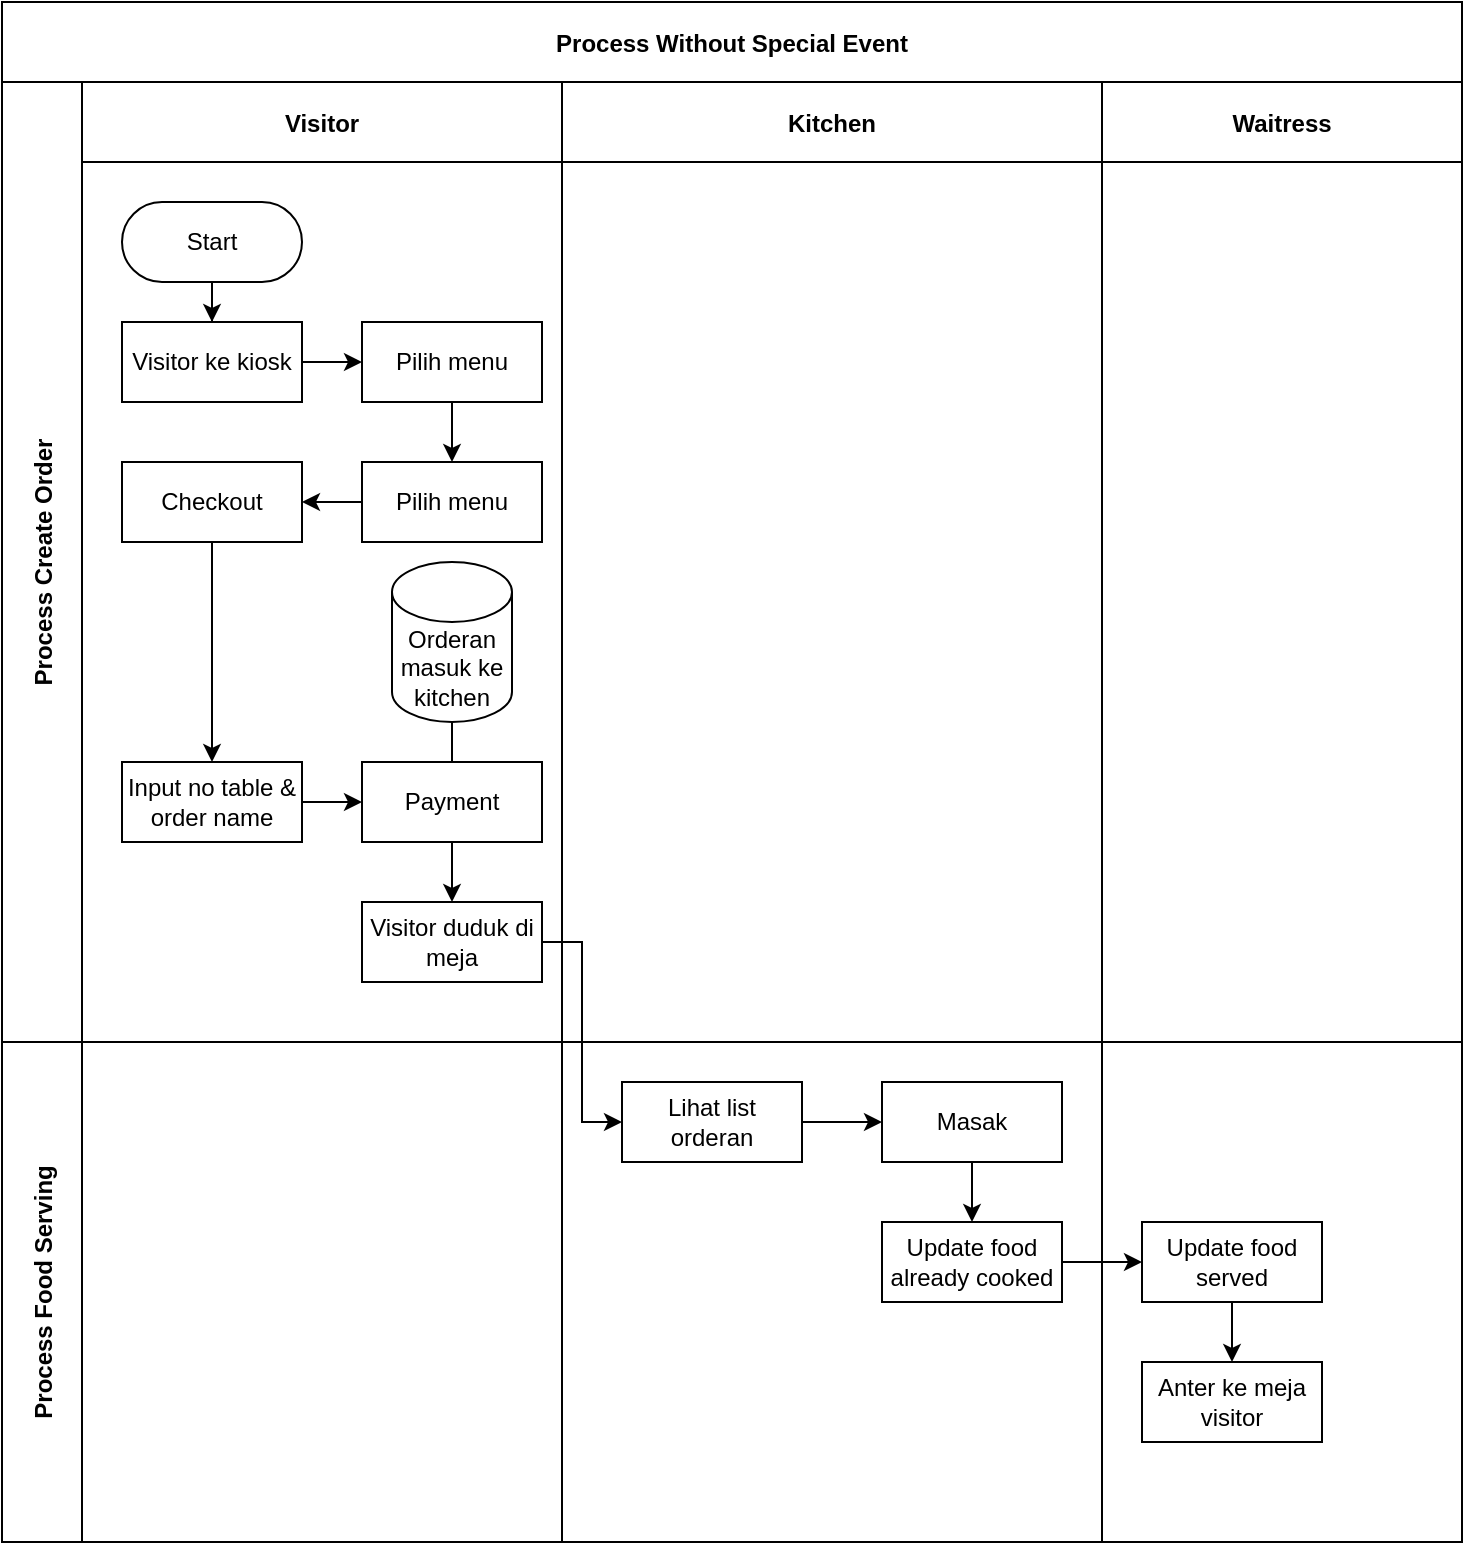 <mxfile version="26.0.2" pages="2">
  <diagram id="kgpKYQtTHZ0yAKxKKP6v" name="Process create order &amp; food serving">
    <mxGraphModel dx="934" dy="525" grid="1" gridSize="10" guides="1" tooltips="1" connect="1" arrows="1" fold="1" page="1" pageScale="1" pageWidth="850" pageHeight="1100" background="none" math="0" shadow="0">
      <root>
        <mxCell id="0" />
        <mxCell id="1" parent="0" />
        <mxCell id="3nuBFxr9cyL0pnOWT2aG-1" value="Process Without Special Event" style="shape=table;childLayout=tableLayout;startSize=40;collapsible=0;recursiveResize=0;expand=0;fillColor=none;fontStyle=1;strokeColor=default;" parent="1" vertex="1">
          <mxGeometry x="40" y="70" width="730" height="770" as="geometry" />
        </mxCell>
        <mxCell id="3nuBFxr9cyL0pnOWT2aG-3" value="Process Create Order" style="shape=tableRow;horizontal=0;swimlaneHead=0;swimlaneBody=0;top=0;left=0;bottom=0;right=0;fillColor=none;points=[[0,0.5],[1,0.5]];portConstraint=eastwest;startSize=40;collapsible=0;recursiveResize=0;expand=0;fontStyle=1;verticalAlign=middle;" parent="3nuBFxr9cyL0pnOWT2aG-1" vertex="1">
          <mxGeometry y="40" width="730" height="480" as="geometry" />
        </mxCell>
        <mxCell id="3nuBFxr9cyL0pnOWT2aG-4" value="Visitor" style="swimlane;swimlaneHead=0;swimlaneBody=0;connectable=0;fillColor=none;startSize=40;collapsible=0;recursiveResize=0;expand=0;fontStyle=1;" parent="3nuBFxr9cyL0pnOWT2aG-3" vertex="1">
          <mxGeometry x="40" width="240" height="480" as="geometry">
            <mxRectangle width="240" height="480" as="alternateBounds" />
          </mxGeometry>
        </mxCell>
        <mxCell id="3nuBFxr9cyL0pnOWT2aG-5" style="edgeStyle=orthogonalEdgeStyle;rounded=0;orthogonalLoop=1;jettySize=auto;html=1;" parent="3nuBFxr9cyL0pnOWT2aG-4" source="3nuBFxr9cyL0pnOWT2aG-6" target="3nuBFxr9cyL0pnOWT2aG-7" edge="1">
          <mxGeometry relative="1" as="geometry" />
        </mxCell>
        <mxCell id="3nuBFxr9cyL0pnOWT2aG-6" value="Start" style="rounded=1;whiteSpace=wrap;html=1;arcSize=50;" parent="3nuBFxr9cyL0pnOWT2aG-4" vertex="1">
          <mxGeometry x="20" y="60" width="90" height="40" as="geometry" />
        </mxCell>
        <mxCell id="3nuBFxr9cyL0pnOWT2aG-7" value="Visitor ke kiosk" style="rounded=0;whiteSpace=wrap;html=1;" parent="3nuBFxr9cyL0pnOWT2aG-4" vertex="1">
          <mxGeometry x="20" y="120" width="90" height="40" as="geometry" />
        </mxCell>
        <mxCell id="3nuBFxr9cyL0pnOWT2aG-17" value="Pilih menu" style="rounded=0;whiteSpace=wrap;html=1;" parent="3nuBFxr9cyL0pnOWT2aG-4" vertex="1">
          <mxGeometry x="140" y="120" width="90" height="40" as="geometry" />
        </mxCell>
        <mxCell id="3nuBFxr9cyL0pnOWT2aG-2" value="" style="edgeStyle=orthogonalEdgeStyle;rounded=0;orthogonalLoop=1;jettySize=auto;html=1;" parent="3nuBFxr9cyL0pnOWT2aG-4" source="3nuBFxr9cyL0pnOWT2aG-7" target="3nuBFxr9cyL0pnOWT2aG-17" edge="1">
          <mxGeometry relative="1" as="geometry" />
        </mxCell>
        <mxCell id="8gZVjbfg4hmPIhG3AT7P-2" value="Pilih menu" style="rounded=0;whiteSpace=wrap;html=1;" vertex="1" parent="3nuBFxr9cyL0pnOWT2aG-4">
          <mxGeometry x="140" y="190" width="90" height="40" as="geometry" />
        </mxCell>
        <mxCell id="8gZVjbfg4hmPIhG3AT7P-5" value="" style="edgeStyle=orthogonalEdgeStyle;rounded=0;orthogonalLoop=1;jettySize=auto;html=1;entryX=0.5;entryY=0;entryDx=0;entryDy=0;exitX=0.5;exitY=1;exitDx=0;exitDy=0;" edge="1" parent="3nuBFxr9cyL0pnOWT2aG-4" source="3nuBFxr9cyL0pnOWT2aG-17" target="8gZVjbfg4hmPIhG3AT7P-2">
          <mxGeometry relative="1" as="geometry">
            <mxPoint x="120" y="150" as="sourcePoint" />
            <mxPoint x="140" y="150" as="targetPoint" />
          </mxGeometry>
        </mxCell>
        <mxCell id="8gZVjbfg4hmPIhG3AT7P-13" value="" style="edgeStyle=orthogonalEdgeStyle;rounded=0;orthogonalLoop=1;jettySize=auto;html=1;" edge="1" parent="3nuBFxr9cyL0pnOWT2aG-4" source="8gZVjbfg4hmPIhG3AT7P-8" target="8gZVjbfg4hmPIhG3AT7P-11">
          <mxGeometry relative="1" as="geometry" />
        </mxCell>
        <mxCell id="8gZVjbfg4hmPIhG3AT7P-8" value="Checkout" style="rounded=0;whiteSpace=wrap;html=1;" vertex="1" parent="3nuBFxr9cyL0pnOWT2aG-4">
          <mxGeometry x="20" y="190" width="90" height="40" as="geometry" />
        </mxCell>
        <mxCell id="8gZVjbfg4hmPIhG3AT7P-10" value="" style="edgeStyle=orthogonalEdgeStyle;rounded=0;orthogonalLoop=1;jettySize=auto;html=1;entryX=1;entryY=0.5;entryDx=0;entryDy=0;exitX=0;exitY=0.5;exitDx=0;exitDy=0;" edge="1" parent="3nuBFxr9cyL0pnOWT2aG-4" source="8gZVjbfg4hmPIhG3AT7P-2" target="8gZVjbfg4hmPIhG3AT7P-8">
          <mxGeometry relative="1" as="geometry">
            <mxPoint x="185" y="170" as="sourcePoint" />
            <mxPoint x="185" y="200" as="targetPoint" />
          </mxGeometry>
        </mxCell>
        <mxCell id="8gZVjbfg4hmPIhG3AT7P-15" value="" style="edgeStyle=orthogonalEdgeStyle;rounded=0;orthogonalLoop=1;jettySize=auto;html=1;" edge="1" parent="3nuBFxr9cyL0pnOWT2aG-4" source="8gZVjbfg4hmPIhG3AT7P-11" target="8gZVjbfg4hmPIhG3AT7P-14">
          <mxGeometry relative="1" as="geometry" />
        </mxCell>
        <mxCell id="8gZVjbfg4hmPIhG3AT7P-11" value="Input no table &amp;amp; order name" style="rounded=0;whiteSpace=wrap;html=1;" vertex="1" parent="3nuBFxr9cyL0pnOWT2aG-4">
          <mxGeometry x="20" y="340" width="90" height="40" as="geometry" />
        </mxCell>
        <mxCell id="8gZVjbfg4hmPIhG3AT7P-21" value="" style="edgeStyle=orthogonalEdgeStyle;rounded=0;orthogonalLoop=1;jettySize=auto;html=1;" edge="1" parent="3nuBFxr9cyL0pnOWT2aG-4" source="8gZVjbfg4hmPIhG3AT7P-14" target="8gZVjbfg4hmPIhG3AT7P-20">
          <mxGeometry relative="1" as="geometry" />
        </mxCell>
        <mxCell id="8gZVjbfg4hmPIhG3AT7P-14" value="Payment" style="rounded=0;whiteSpace=wrap;html=1;" vertex="1" parent="3nuBFxr9cyL0pnOWT2aG-4">
          <mxGeometry x="140" y="340" width="90" height="40" as="geometry" />
        </mxCell>
        <mxCell id="8gZVjbfg4hmPIhG3AT7P-18" value="Orderan masuk ke kitchen" style="shape=cylinder3;whiteSpace=wrap;html=1;boundedLbl=1;backgroundOutline=1;size=15;" vertex="1" parent="3nuBFxr9cyL0pnOWT2aG-4">
          <mxGeometry x="155" y="240" width="60" height="80" as="geometry" />
        </mxCell>
        <mxCell id="8gZVjbfg4hmPIhG3AT7P-19" value="" style="endArrow=none;html=1;rounded=0;entryX=0.5;entryY=1;entryDx=0;entryDy=0;entryPerimeter=0;exitX=0.5;exitY=0;exitDx=0;exitDy=0;" edge="1" parent="3nuBFxr9cyL0pnOWT2aG-4" source="8gZVjbfg4hmPIhG3AT7P-14" target="8gZVjbfg4hmPIhG3AT7P-18">
          <mxGeometry width="50" height="50" relative="1" as="geometry">
            <mxPoint x="130" y="380" as="sourcePoint" />
            <mxPoint x="180" y="330" as="targetPoint" />
          </mxGeometry>
        </mxCell>
        <mxCell id="8gZVjbfg4hmPIhG3AT7P-20" value="Visitor duduk di meja" style="rounded=0;whiteSpace=wrap;html=1;" vertex="1" parent="3nuBFxr9cyL0pnOWT2aG-4">
          <mxGeometry x="140" y="410" width="90" height="40" as="geometry" />
        </mxCell>
        <mxCell id="3nuBFxr9cyL0pnOWT2aG-8" value="Kitchen" style="swimlane;swimlaneHead=0;swimlaneBody=0;connectable=0;fillColor=none;startSize=40;collapsible=0;recursiveResize=0;expand=0;fontStyle=1;" parent="3nuBFxr9cyL0pnOWT2aG-3" vertex="1">
          <mxGeometry x="280" width="270" height="480" as="geometry">
            <mxRectangle width="270" height="480" as="alternateBounds" />
          </mxGeometry>
        </mxCell>
        <mxCell id="3nuBFxr9cyL0pnOWT2aG-11" value="Waitress" style="swimlane;swimlaneHead=0;swimlaneBody=0;connectable=0;fillColor=none;startSize=40;collapsible=0;recursiveResize=0;expand=0;fontStyle=1;" parent="3nuBFxr9cyL0pnOWT2aG-3" vertex="1">
          <mxGeometry x="550" width="180" height="480" as="geometry">
            <mxRectangle width="180" height="480" as="alternateBounds" />
          </mxGeometry>
        </mxCell>
        <mxCell id="3nuBFxr9cyL0pnOWT2aG-15" value="Process Food Serving" style="shape=tableRow;horizontal=0;swimlaneHead=0;swimlaneBody=0;top=0;left=0;bottom=0;right=0;fillColor=none;points=[[0,0.5],[1,0.5]];portConstraint=eastwest;startSize=40;collapsible=0;recursiveResize=0;expand=0;fontStyle=1;" parent="3nuBFxr9cyL0pnOWT2aG-1" vertex="1">
          <mxGeometry y="520" width="730" height="250" as="geometry" />
        </mxCell>
        <mxCell id="3nuBFxr9cyL0pnOWT2aG-16" value="" style="swimlane;swimlaneHead=0;swimlaneBody=0;connectable=0;fillColor=none;startSize=0;collapsible=0;recursiveResize=0;expand=0;fontStyle=1;" parent="3nuBFxr9cyL0pnOWT2aG-15" vertex="1">
          <mxGeometry x="40" width="240" height="250" as="geometry">
            <mxRectangle width="240" height="250" as="alternateBounds" />
          </mxGeometry>
        </mxCell>
        <mxCell id="3nuBFxr9cyL0pnOWT2aG-18" value="" style="swimlane;swimlaneHead=0;swimlaneBody=0;connectable=0;fillColor=none;startSize=0;collapsible=0;recursiveResize=0;expand=0;fontStyle=1;" parent="3nuBFxr9cyL0pnOWT2aG-15" vertex="1">
          <mxGeometry x="280" width="270" height="250" as="geometry">
            <mxRectangle width="270" height="250" as="alternateBounds" />
          </mxGeometry>
        </mxCell>
        <mxCell id="3nuBFxr9cyL0pnOWT2aG-9" value="Lihat list orderan" style="rounded=0;whiteSpace=wrap;html=1;" parent="3nuBFxr9cyL0pnOWT2aG-18" vertex="1">
          <mxGeometry x="30" y="20" width="90" height="40" as="geometry" />
        </mxCell>
        <mxCell id="8gZVjbfg4hmPIhG3AT7P-34" value="" style="edgeStyle=orthogonalEdgeStyle;rounded=0;orthogonalLoop=1;jettySize=auto;html=1;" edge="1" parent="3nuBFxr9cyL0pnOWT2aG-18" source="3nuBFxr9cyL0pnOWT2aG-10" target="8gZVjbfg4hmPIhG3AT7P-33">
          <mxGeometry relative="1" as="geometry" />
        </mxCell>
        <mxCell id="3nuBFxr9cyL0pnOWT2aG-10" value="Masak" style="rounded=0;whiteSpace=wrap;html=1;" parent="3nuBFxr9cyL0pnOWT2aG-18" vertex="1">
          <mxGeometry x="160" y="20" width="90" height="40" as="geometry" />
        </mxCell>
        <mxCell id="8gZVjbfg4hmPIhG3AT7P-24" value="" style="edgeStyle=orthogonalEdgeStyle;rounded=0;orthogonalLoop=1;jettySize=auto;html=1;" edge="1" parent="3nuBFxr9cyL0pnOWT2aG-18" source="3nuBFxr9cyL0pnOWT2aG-9" target="3nuBFxr9cyL0pnOWT2aG-10">
          <mxGeometry relative="1" as="geometry" />
        </mxCell>
        <mxCell id="8gZVjbfg4hmPIhG3AT7P-33" value="Update food already cooked" style="rounded=0;whiteSpace=wrap;html=1;" vertex="1" parent="3nuBFxr9cyL0pnOWT2aG-18">
          <mxGeometry x="160" y="90" width="90" height="40" as="geometry" />
        </mxCell>
        <mxCell id="3nuBFxr9cyL0pnOWT2aG-23" value="" style="swimlane;swimlaneHead=0;swimlaneBody=0;connectable=0;fillColor=none;startSize=0;collapsible=0;recursiveResize=0;expand=0;fontStyle=1;" parent="3nuBFxr9cyL0pnOWT2aG-15" vertex="1">
          <mxGeometry x="550" width="180" height="250" as="geometry">
            <mxRectangle width="180" height="250" as="alternateBounds" />
          </mxGeometry>
        </mxCell>
        <mxCell id="8gZVjbfg4hmPIhG3AT7P-76" value="" style="edgeStyle=orthogonalEdgeStyle;rounded=0;orthogonalLoop=1;jettySize=auto;html=1;" edge="1" parent="3nuBFxr9cyL0pnOWT2aG-23" source="8gZVjbfg4hmPIhG3AT7P-35" target="8gZVjbfg4hmPIhG3AT7P-74">
          <mxGeometry relative="1" as="geometry" />
        </mxCell>
        <mxCell id="8gZVjbfg4hmPIhG3AT7P-35" value="Update food served" style="rounded=0;whiteSpace=wrap;html=1;" vertex="1" parent="3nuBFxr9cyL0pnOWT2aG-23">
          <mxGeometry x="20" y="90" width="90" height="40" as="geometry" />
        </mxCell>
        <mxCell id="8gZVjbfg4hmPIhG3AT7P-74" value="Anter ke meja visitor" style="rounded=0;whiteSpace=wrap;html=1;" vertex="1" parent="3nuBFxr9cyL0pnOWT2aG-23">
          <mxGeometry x="20" y="160" width="90" height="40" as="geometry" />
        </mxCell>
        <mxCell id="8gZVjbfg4hmPIhG3AT7P-36" value="" style="edgeStyle=orthogonalEdgeStyle;rounded=0;orthogonalLoop=1;jettySize=auto;html=1;" edge="1" parent="3nuBFxr9cyL0pnOWT2aG-15" source="8gZVjbfg4hmPIhG3AT7P-33" target="8gZVjbfg4hmPIhG3AT7P-35">
          <mxGeometry relative="1" as="geometry" />
        </mxCell>
        <mxCell id="8gZVjbfg4hmPIhG3AT7P-23" value="" style="edgeStyle=orthogonalEdgeStyle;rounded=0;orthogonalLoop=1;jettySize=auto;html=1;entryX=0;entryY=0.5;entryDx=0;entryDy=0;" edge="1" parent="3nuBFxr9cyL0pnOWT2aG-1" source="8gZVjbfg4hmPIhG3AT7P-20" target="3nuBFxr9cyL0pnOWT2aG-9">
          <mxGeometry relative="1" as="geometry">
            <mxPoint x="340" y="280" as="targetPoint" />
          </mxGeometry>
        </mxCell>
      </root>
    </mxGraphModel>
  </diagram>
  <diagram id="POBBTVQxZTX1i6_GhXPW" name="Process create order &amp; food serving with special events">
    <mxGraphModel dx="993" dy="558" grid="1" gridSize="10" guides="1" tooltips="1" connect="1" arrows="1" fold="1" page="1" pageScale="1" pageWidth="850" pageHeight="1100" math="0" shadow="0">
      <root>
        <mxCell id="0" />
        <mxCell id="1" parent="0" />
        <mxCell id="IwYGh4w_JEirEOnRQTLF-1" value="Flowchart Ben Ambyar" style="shape=table;childLayout=tableLayout;startSize=40;collapsible=0;recursiveResize=0;expand=0;fillColor=none;fontStyle=1;strokeColor=default;" vertex="1" parent="1">
          <mxGeometry x="40" y="70" width="730" height="770" as="geometry" />
        </mxCell>
        <mxCell id="IwYGh4w_JEirEOnRQTLF-2" value="Process Create Order" style="shape=tableRow;horizontal=0;swimlaneHead=0;swimlaneBody=0;top=0;left=0;bottom=0;right=0;fillColor=none;points=[[0,0.5],[1,0.5]];portConstraint=eastwest;startSize=40;collapsible=0;recursiveResize=0;expand=0;fontStyle=1;verticalAlign=middle;" vertex="1" parent="IwYGh4w_JEirEOnRQTLF-1">
          <mxGeometry y="40" width="730" height="480" as="geometry" />
        </mxCell>
        <mxCell id="IwYGh4w_JEirEOnRQTLF-3" value="Visitor" style="swimlane;swimlaneHead=0;swimlaneBody=0;connectable=0;fillColor=none;startSize=40;collapsible=0;recursiveResize=0;expand=0;fontStyle=1;" vertex="1" parent="IwYGh4w_JEirEOnRQTLF-2">
          <mxGeometry x="40" width="240" height="480" as="geometry">
            <mxRectangle width="240" height="480" as="alternateBounds" />
          </mxGeometry>
        </mxCell>
        <mxCell id="IwYGh4w_JEirEOnRQTLF-4" style="edgeStyle=orthogonalEdgeStyle;rounded=0;orthogonalLoop=1;jettySize=auto;html=1;" edge="1" parent="IwYGh4w_JEirEOnRQTLF-3" source="IwYGh4w_JEirEOnRQTLF-5" target="IwYGh4w_JEirEOnRQTLF-6">
          <mxGeometry relative="1" as="geometry" />
        </mxCell>
        <mxCell id="IwYGh4w_JEirEOnRQTLF-5" value="Start" style="rounded=1;whiteSpace=wrap;html=1;arcSize=50;" vertex="1" parent="IwYGh4w_JEirEOnRQTLF-3">
          <mxGeometry x="20" y="60" width="90" height="40" as="geometry" />
        </mxCell>
        <mxCell id="IwYGh4w_JEirEOnRQTLF-6" value="Visitor ke kiosk" style="rounded=0;whiteSpace=wrap;html=1;" vertex="1" parent="IwYGh4w_JEirEOnRQTLF-3">
          <mxGeometry x="20" y="120" width="90" height="40" as="geometry" />
        </mxCell>
        <mxCell id="IwYGh4w_JEirEOnRQTLF-7" value="Pilih menu" style="rounded=0;whiteSpace=wrap;html=1;" vertex="1" parent="IwYGh4w_JEirEOnRQTLF-3">
          <mxGeometry x="140" y="120" width="90" height="40" as="geometry" />
        </mxCell>
        <mxCell id="IwYGh4w_JEirEOnRQTLF-8" value="" style="edgeStyle=orthogonalEdgeStyle;rounded=0;orthogonalLoop=1;jettySize=auto;html=1;" edge="1" parent="IwYGh4w_JEirEOnRQTLF-3" source="IwYGh4w_JEirEOnRQTLF-6" target="IwYGh4w_JEirEOnRQTLF-7">
          <mxGeometry relative="1" as="geometry" />
        </mxCell>
        <mxCell id="IwYGh4w_JEirEOnRQTLF-9" value="Pilih menu" style="rounded=0;whiteSpace=wrap;html=1;" vertex="1" parent="IwYGh4w_JEirEOnRQTLF-3">
          <mxGeometry x="140" y="190" width="90" height="40" as="geometry" />
        </mxCell>
        <mxCell id="IwYGh4w_JEirEOnRQTLF-10" value="" style="edgeStyle=orthogonalEdgeStyle;rounded=0;orthogonalLoop=1;jettySize=auto;html=1;entryX=0.5;entryY=0;entryDx=0;entryDy=0;exitX=0.5;exitY=1;exitDx=0;exitDy=0;" edge="1" parent="IwYGh4w_JEirEOnRQTLF-3" source="IwYGh4w_JEirEOnRQTLF-7" target="IwYGh4w_JEirEOnRQTLF-9">
          <mxGeometry relative="1" as="geometry">
            <mxPoint x="120" y="150" as="sourcePoint" />
            <mxPoint x="140" y="150" as="targetPoint" />
          </mxGeometry>
        </mxCell>
        <mxCell id="IwYGh4w_JEirEOnRQTLF-11" value="" style="edgeStyle=orthogonalEdgeStyle;rounded=0;orthogonalLoop=1;jettySize=auto;html=1;" edge="1" parent="IwYGh4w_JEirEOnRQTLF-3" source="IwYGh4w_JEirEOnRQTLF-12" target="IwYGh4w_JEirEOnRQTLF-15">
          <mxGeometry relative="1" as="geometry" />
        </mxCell>
        <mxCell id="IwYGh4w_JEirEOnRQTLF-12" value="Checkout" style="rounded=0;whiteSpace=wrap;html=1;" vertex="1" parent="IwYGh4w_JEirEOnRQTLF-3">
          <mxGeometry x="20" y="190" width="90" height="40" as="geometry" />
        </mxCell>
        <mxCell id="IwYGh4w_JEirEOnRQTLF-13" value="" style="edgeStyle=orthogonalEdgeStyle;rounded=0;orthogonalLoop=1;jettySize=auto;html=1;entryX=1;entryY=0.5;entryDx=0;entryDy=0;exitX=0;exitY=0.5;exitDx=0;exitDy=0;" edge="1" parent="IwYGh4w_JEirEOnRQTLF-3" source="IwYGh4w_JEirEOnRQTLF-9" target="IwYGh4w_JEirEOnRQTLF-12">
          <mxGeometry relative="1" as="geometry">
            <mxPoint x="185" y="170" as="sourcePoint" />
            <mxPoint x="185" y="200" as="targetPoint" />
          </mxGeometry>
        </mxCell>
        <mxCell id="IwYGh4w_JEirEOnRQTLF-14" value="" style="edgeStyle=orthogonalEdgeStyle;rounded=0;orthogonalLoop=1;jettySize=auto;html=1;" edge="1" parent="IwYGh4w_JEirEOnRQTLF-3" source="IwYGh4w_JEirEOnRQTLF-15" target="IwYGh4w_JEirEOnRQTLF-17">
          <mxGeometry relative="1" as="geometry" />
        </mxCell>
        <mxCell id="IwYGh4w_JEirEOnRQTLF-15" value="Input no table &amp;amp; order name" style="rounded=0;whiteSpace=wrap;html=1;" vertex="1" parent="IwYGh4w_JEirEOnRQTLF-3">
          <mxGeometry x="20" y="340" width="90" height="40" as="geometry" />
        </mxCell>
        <mxCell id="IwYGh4w_JEirEOnRQTLF-16" value="" style="edgeStyle=orthogonalEdgeStyle;rounded=0;orthogonalLoop=1;jettySize=auto;html=1;" edge="1" parent="IwYGh4w_JEirEOnRQTLF-3" source="IwYGh4w_JEirEOnRQTLF-17" target="IwYGh4w_JEirEOnRQTLF-20">
          <mxGeometry relative="1" as="geometry" />
        </mxCell>
        <mxCell id="IwYGh4w_JEirEOnRQTLF-17" value="Payment" style="rounded=0;whiteSpace=wrap;html=1;" vertex="1" parent="IwYGh4w_JEirEOnRQTLF-3">
          <mxGeometry x="140" y="340" width="90" height="40" as="geometry" />
        </mxCell>
        <mxCell id="IwYGh4w_JEirEOnRQTLF-18" value="Orderan masuk ke kitchen" style="shape=cylinder3;whiteSpace=wrap;html=1;boundedLbl=1;backgroundOutline=1;size=15;" vertex="1" parent="IwYGh4w_JEirEOnRQTLF-3">
          <mxGeometry x="155" y="240" width="60" height="80" as="geometry" />
        </mxCell>
        <mxCell id="IwYGh4w_JEirEOnRQTLF-19" value="" style="endArrow=none;html=1;rounded=0;entryX=0.5;entryY=1;entryDx=0;entryDy=0;entryPerimeter=0;exitX=0.5;exitY=0;exitDx=0;exitDy=0;" edge="1" parent="IwYGh4w_JEirEOnRQTLF-3" source="IwYGh4w_JEirEOnRQTLF-17" target="IwYGh4w_JEirEOnRQTLF-18">
          <mxGeometry width="50" height="50" relative="1" as="geometry">
            <mxPoint x="130" y="380" as="sourcePoint" />
            <mxPoint x="180" y="330" as="targetPoint" />
          </mxGeometry>
        </mxCell>
        <mxCell id="IwYGh4w_JEirEOnRQTLF-20" value="Visitor duduk di meja" style="rounded=0;whiteSpace=wrap;html=1;" vertex="1" parent="IwYGh4w_JEirEOnRQTLF-3">
          <mxGeometry x="140" y="410" width="90" height="40" as="geometry" />
        </mxCell>
        <mxCell id="IwYGh4w_JEirEOnRQTLF-21" value="Kitchen" style="swimlane;swimlaneHead=0;swimlaneBody=0;connectable=0;fillColor=none;startSize=40;collapsible=0;recursiveResize=0;expand=0;fontStyle=1;" vertex="1" parent="IwYGh4w_JEirEOnRQTLF-2">
          <mxGeometry x="280" width="270" height="480" as="geometry">
            <mxRectangle width="270" height="480" as="alternateBounds" />
          </mxGeometry>
        </mxCell>
        <mxCell id="IwYGh4w_JEirEOnRQTLF-22" value="Waitress" style="swimlane;swimlaneHead=0;swimlaneBody=0;connectable=0;fillColor=none;startSize=40;collapsible=0;recursiveResize=0;expand=0;fontStyle=1;" vertex="1" parent="IwYGh4w_JEirEOnRQTLF-2">
          <mxGeometry x="550" width="180" height="480" as="geometry">
            <mxRectangle width="180" height="480" as="alternateBounds" />
          </mxGeometry>
        </mxCell>
        <mxCell id="IwYGh4w_JEirEOnRQTLF-23" value="Process Food Serving" style="shape=tableRow;horizontal=0;swimlaneHead=0;swimlaneBody=0;top=0;left=0;bottom=0;right=0;fillColor=none;points=[[0,0.5],[1,0.5]];portConstraint=eastwest;startSize=40;collapsible=0;recursiveResize=0;expand=0;fontStyle=1;" vertex="1" parent="IwYGh4w_JEirEOnRQTLF-1">
          <mxGeometry y="520" width="730" height="250" as="geometry" />
        </mxCell>
        <mxCell id="IwYGh4w_JEirEOnRQTLF-24" value="" style="swimlane;swimlaneHead=0;swimlaneBody=0;connectable=0;fillColor=none;startSize=0;collapsible=0;recursiveResize=0;expand=0;fontStyle=1;" vertex="1" parent="IwYGh4w_JEirEOnRQTLF-23">
          <mxGeometry x="40" width="240" height="250" as="geometry">
            <mxRectangle width="240" height="250" as="alternateBounds" />
          </mxGeometry>
        </mxCell>
        <mxCell id="IwYGh4w_JEirEOnRQTLF-25" value="" style="swimlane;swimlaneHead=0;swimlaneBody=0;connectable=0;fillColor=none;startSize=0;collapsible=0;recursiveResize=0;expand=0;fontStyle=1;" vertex="1" parent="IwYGh4w_JEirEOnRQTLF-23">
          <mxGeometry x="280" width="270" height="250" as="geometry">
            <mxRectangle width="270" height="250" as="alternateBounds" />
          </mxGeometry>
        </mxCell>
        <mxCell id="IwYGh4w_JEirEOnRQTLF-26" value="Lihat list orderan" style="rounded=0;whiteSpace=wrap;html=1;" vertex="1" parent="IwYGh4w_JEirEOnRQTLF-25">
          <mxGeometry x="30" y="20" width="90" height="40" as="geometry" />
        </mxCell>
        <mxCell id="IwYGh4w_JEirEOnRQTLF-27" value="" style="edgeStyle=orthogonalEdgeStyle;rounded=0;orthogonalLoop=1;jettySize=auto;html=1;" edge="1" parent="IwYGh4w_JEirEOnRQTLF-25" source="IwYGh4w_JEirEOnRQTLF-28" target="IwYGh4w_JEirEOnRQTLF-30">
          <mxGeometry relative="1" as="geometry" />
        </mxCell>
        <mxCell id="IwYGh4w_JEirEOnRQTLF-28" value="Masak" style="rounded=0;whiteSpace=wrap;html=1;" vertex="1" parent="IwYGh4w_JEirEOnRQTLF-25">
          <mxGeometry x="160" y="20" width="90" height="40" as="geometry" />
        </mxCell>
        <mxCell id="IwYGh4w_JEirEOnRQTLF-29" value="" style="edgeStyle=orthogonalEdgeStyle;rounded=0;orthogonalLoop=1;jettySize=auto;html=1;" edge="1" parent="IwYGh4w_JEirEOnRQTLF-25" source="IwYGh4w_JEirEOnRQTLF-26" target="IwYGh4w_JEirEOnRQTLF-28">
          <mxGeometry relative="1" as="geometry" />
        </mxCell>
        <mxCell id="IwYGh4w_JEirEOnRQTLF-30" value="Update food already cooked" style="rounded=0;whiteSpace=wrap;html=1;" vertex="1" parent="IwYGh4w_JEirEOnRQTLF-25">
          <mxGeometry x="160" y="90" width="90" height="40" as="geometry" />
        </mxCell>
        <mxCell id="IwYGh4w_JEirEOnRQTLF-31" value="" style="swimlane;swimlaneHead=0;swimlaneBody=0;connectable=0;fillColor=none;startSize=0;collapsible=0;recursiveResize=0;expand=0;fontStyle=1;" vertex="1" parent="IwYGh4w_JEirEOnRQTLF-23">
          <mxGeometry x="550" width="180" height="250" as="geometry">
            <mxRectangle width="180" height="250" as="alternateBounds" />
          </mxGeometry>
        </mxCell>
        <mxCell id="IwYGh4w_JEirEOnRQTLF-32" value="" style="edgeStyle=orthogonalEdgeStyle;rounded=0;orthogonalLoop=1;jettySize=auto;html=1;" edge="1" parent="IwYGh4w_JEirEOnRQTLF-31" source="IwYGh4w_JEirEOnRQTLF-33" target="IwYGh4w_JEirEOnRQTLF-34">
          <mxGeometry relative="1" as="geometry" />
        </mxCell>
        <mxCell id="IwYGh4w_JEirEOnRQTLF-33" value="Update food served" style="rounded=0;whiteSpace=wrap;html=1;" vertex="1" parent="IwYGh4w_JEirEOnRQTLF-31">
          <mxGeometry x="20" y="90" width="90" height="40" as="geometry" />
        </mxCell>
        <mxCell id="IwYGh4w_JEirEOnRQTLF-34" value="Anter ke meja visitor" style="rounded=0;whiteSpace=wrap;html=1;" vertex="1" parent="IwYGh4w_JEirEOnRQTLF-31">
          <mxGeometry x="20" y="160" width="90" height="40" as="geometry" />
        </mxCell>
        <mxCell id="IwYGh4w_JEirEOnRQTLF-35" value="" style="edgeStyle=orthogonalEdgeStyle;rounded=0;orthogonalLoop=1;jettySize=auto;html=1;" edge="1" parent="IwYGh4w_JEirEOnRQTLF-23" source="IwYGh4w_JEirEOnRQTLF-30" target="IwYGh4w_JEirEOnRQTLF-33">
          <mxGeometry relative="1" as="geometry" />
        </mxCell>
        <mxCell id="IwYGh4w_JEirEOnRQTLF-36" value="" style="edgeStyle=orthogonalEdgeStyle;rounded=0;orthogonalLoop=1;jettySize=auto;html=1;entryX=0;entryY=0.5;entryDx=0;entryDy=0;" edge="1" parent="IwYGh4w_JEirEOnRQTLF-1" source="IwYGh4w_JEirEOnRQTLF-20" target="IwYGh4w_JEirEOnRQTLF-26">
          <mxGeometry relative="1" as="geometry">
            <mxPoint x="340" y="280" as="targetPoint" />
          </mxGeometry>
        </mxCell>
      </root>
    </mxGraphModel>
  </diagram>
</mxfile>
